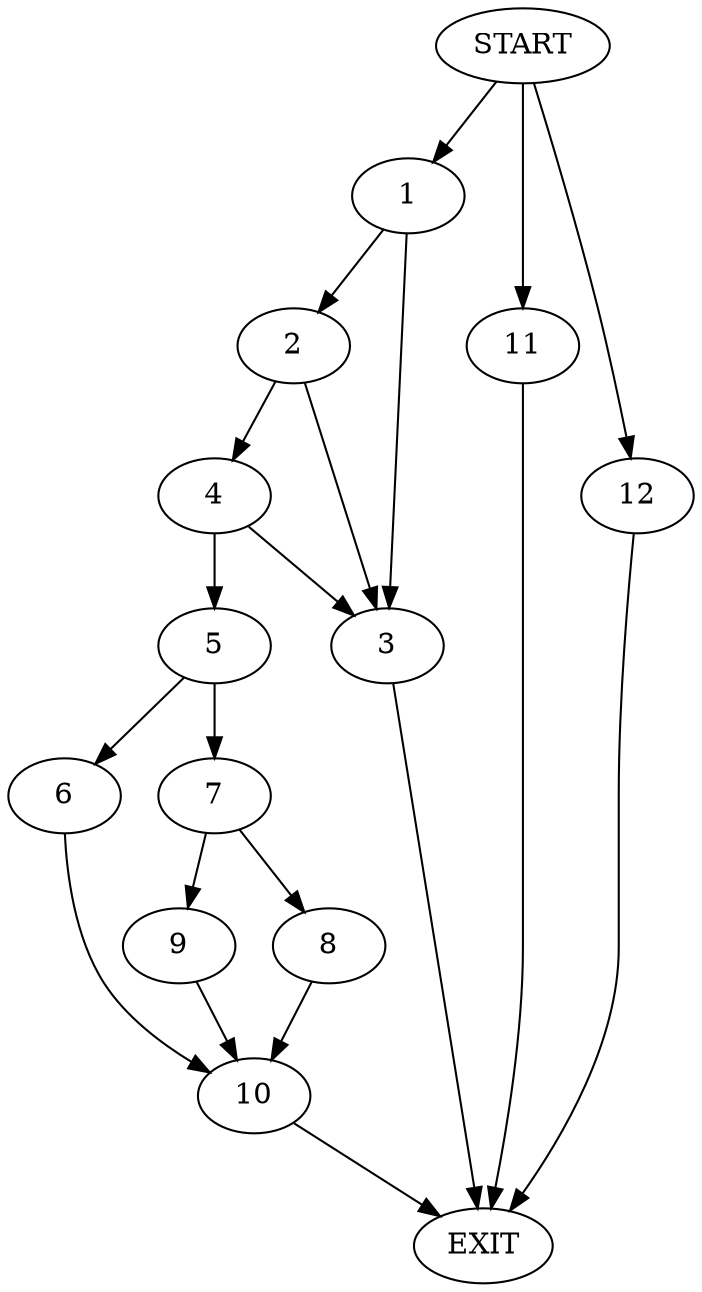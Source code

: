 digraph {
0 [label="START"]
13 [label="EXIT"]
0 -> 1
1 -> 2
1 -> 3
3 -> 13
2 -> 4
2 -> 3
4 -> 5
4 -> 3
5 -> 6
5 -> 7
7 -> 8
7 -> 9
6 -> 10
10 -> 13
9 -> 10
8 -> 10
0 -> 11
11 -> 13
0 -> 12
12 -> 13
}
